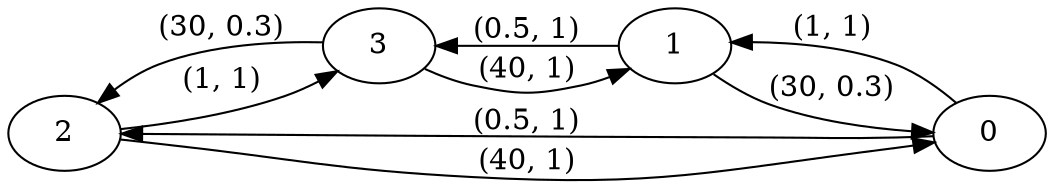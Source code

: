 digraph  {
graph [
rankdir="RL"];
0[label="0"];
1[label="1"];
2[label="2"];
3[label="3"];
0 -> 1[label="(1, 1)"];
0 -> 2[label="(0.5, 1)"];
1 -> 0[label="(30, 0.3)"];
1 -> 3[label="(0.5, 1)"];
2 -> 0[label="(40, 1)"];
2 -> 3[label="(1, 1)"];
3 -> 1[label="(40, 1)"];
3 -> 2[label="(30, 0.3)"];
}
